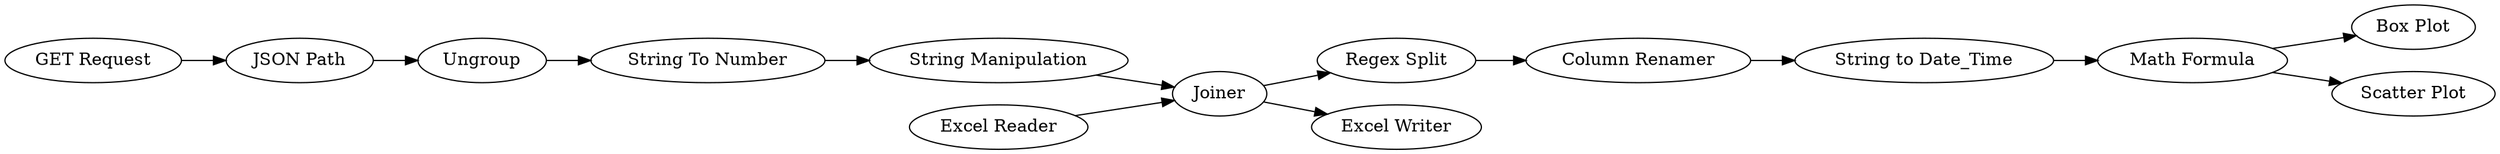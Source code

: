 digraph {
	1 [label="GET Request"]
	2 [label="JSON Path"]
	3 [label=Ungroup]
	4 [label="String To Number"]
	5 [label="String Manipulation"]
	8 [label="Excel Reader"]
	9 [label=Joiner]
	10 [label="Regex Split"]
	11 [label="Column Renamer"]
	12 [label="String to Date_Time"]
	13 [label="Math Formula"]
	14 [label="Box Plot"]
	15 [label="Scatter Plot"]
	16 [label="Excel Writer"]
	1 -> 2
	2 -> 3
	3 -> 4
	4 -> 5
	5 -> 9
	8 -> 9
	9 -> 10
	9 -> 16
	10 -> 11
	11 -> 12
	12 -> 13
	13 -> 14
	13 -> 15
	rankdir=LR
}
